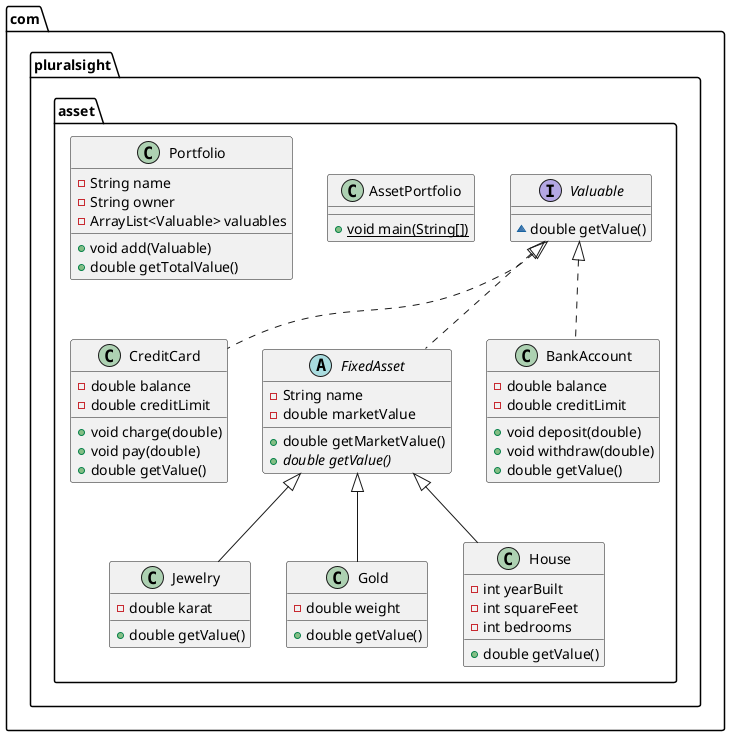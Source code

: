 @startuml
class com.pluralsight.asset.CreditCard {
- double balance
- double creditLimit
+ void charge(double)
+ void pay(double)
+ double getValue()
}


interface com.pluralsight.asset.Valuable {
~ double getValue()
}

class com.pluralsight.asset.Jewelry {
- double karat
+ double getValue()
}


abstract class com.pluralsight.asset.FixedAsset {
- String name
- double marketValue
+ double getMarketValue()
+ {abstract}double getValue()
}


class com.pluralsight.asset.AssetPortfolio {
+ {static} void main(String[])
}

class com.pluralsight.asset.BankAccount {
- double balance
- double creditLimit
+ void deposit(double)
+ void withdraw(double)
+ double getValue()
}


class com.pluralsight.asset.Gold {
- double weight
+ double getValue()
}


class com.pluralsight.asset.House {
- int yearBuilt
- int squareFeet
- int bedrooms
+ double getValue()
}


class com.pluralsight.asset.Portfolio {
- String name
- String owner
- ArrayList<Valuable> valuables
+ void add(Valuable)
+ double getTotalValue()
}




com.pluralsight.asset.Valuable <|.. com.pluralsight.asset.CreditCard
com.pluralsight.asset.FixedAsset <|-- com.pluralsight.asset.Jewelry
com.pluralsight.asset.Valuable <|.. com.pluralsight.asset.FixedAsset
com.pluralsight.asset.Valuable <|.. com.pluralsight.asset.BankAccount
com.pluralsight.asset.FixedAsset <|-- com.pluralsight.asset.Gold
com.pluralsight.asset.FixedAsset <|-- com.pluralsight.asset.House
@enduml
